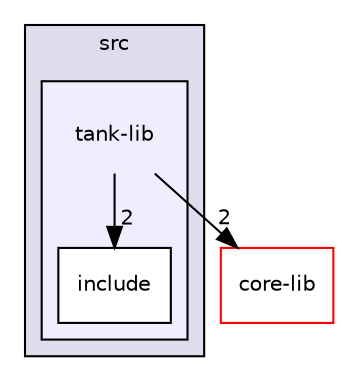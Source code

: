digraph "/home/rafalunix/proi/22l-proi-projekt-jakomulski-budnik-owienko/src/tank-lib" {
  bgcolor=transparent;
  compound=true
  node [ fontsize="10", fontname="Helvetica"];
  edge [ labelfontsize="10", labelfontname="Helvetica"];
  subgraph clusterdir_68267d1309a1af8e8297ef4c3efbcdba {
    graph [ bgcolor="#ddddee", pencolor="black", label="src" fontname="Helvetica", fontsize="10", URL="dir_68267d1309a1af8e8297ef4c3efbcdba.html"]
  subgraph clusterdir_09862807db2014add90ed94978e55931 {
    graph [ bgcolor="#eeeeff", pencolor="black", label="" URL="dir_09862807db2014add90ed94978e55931.html"];
    dir_09862807db2014add90ed94978e55931 [shape=plaintext label="tank-lib"];
    dir_6a891b5c69bad4f9fca30d15db322bca [shape=box label="include" color="black" fillcolor="white" style="filled" URL="dir_6a891b5c69bad4f9fca30d15db322bca.html"];
  }
  }
  dir_dd008488fb0da8829e2acca19721471d [shape=box label="core-lib" color="red" URL="dir_dd008488fb0da8829e2acca19721471d.html"];
  dir_09862807db2014add90ed94978e55931->dir_6a891b5c69bad4f9fca30d15db322bca [headlabel="2", labeldistance=1.5 headhref="dir_000006_000007.html"];
  dir_09862807db2014add90ed94978e55931->dir_dd008488fb0da8829e2acca19721471d [headlabel="2", labeldistance=1.5 headhref="dir_000006_000001.html"];
}
